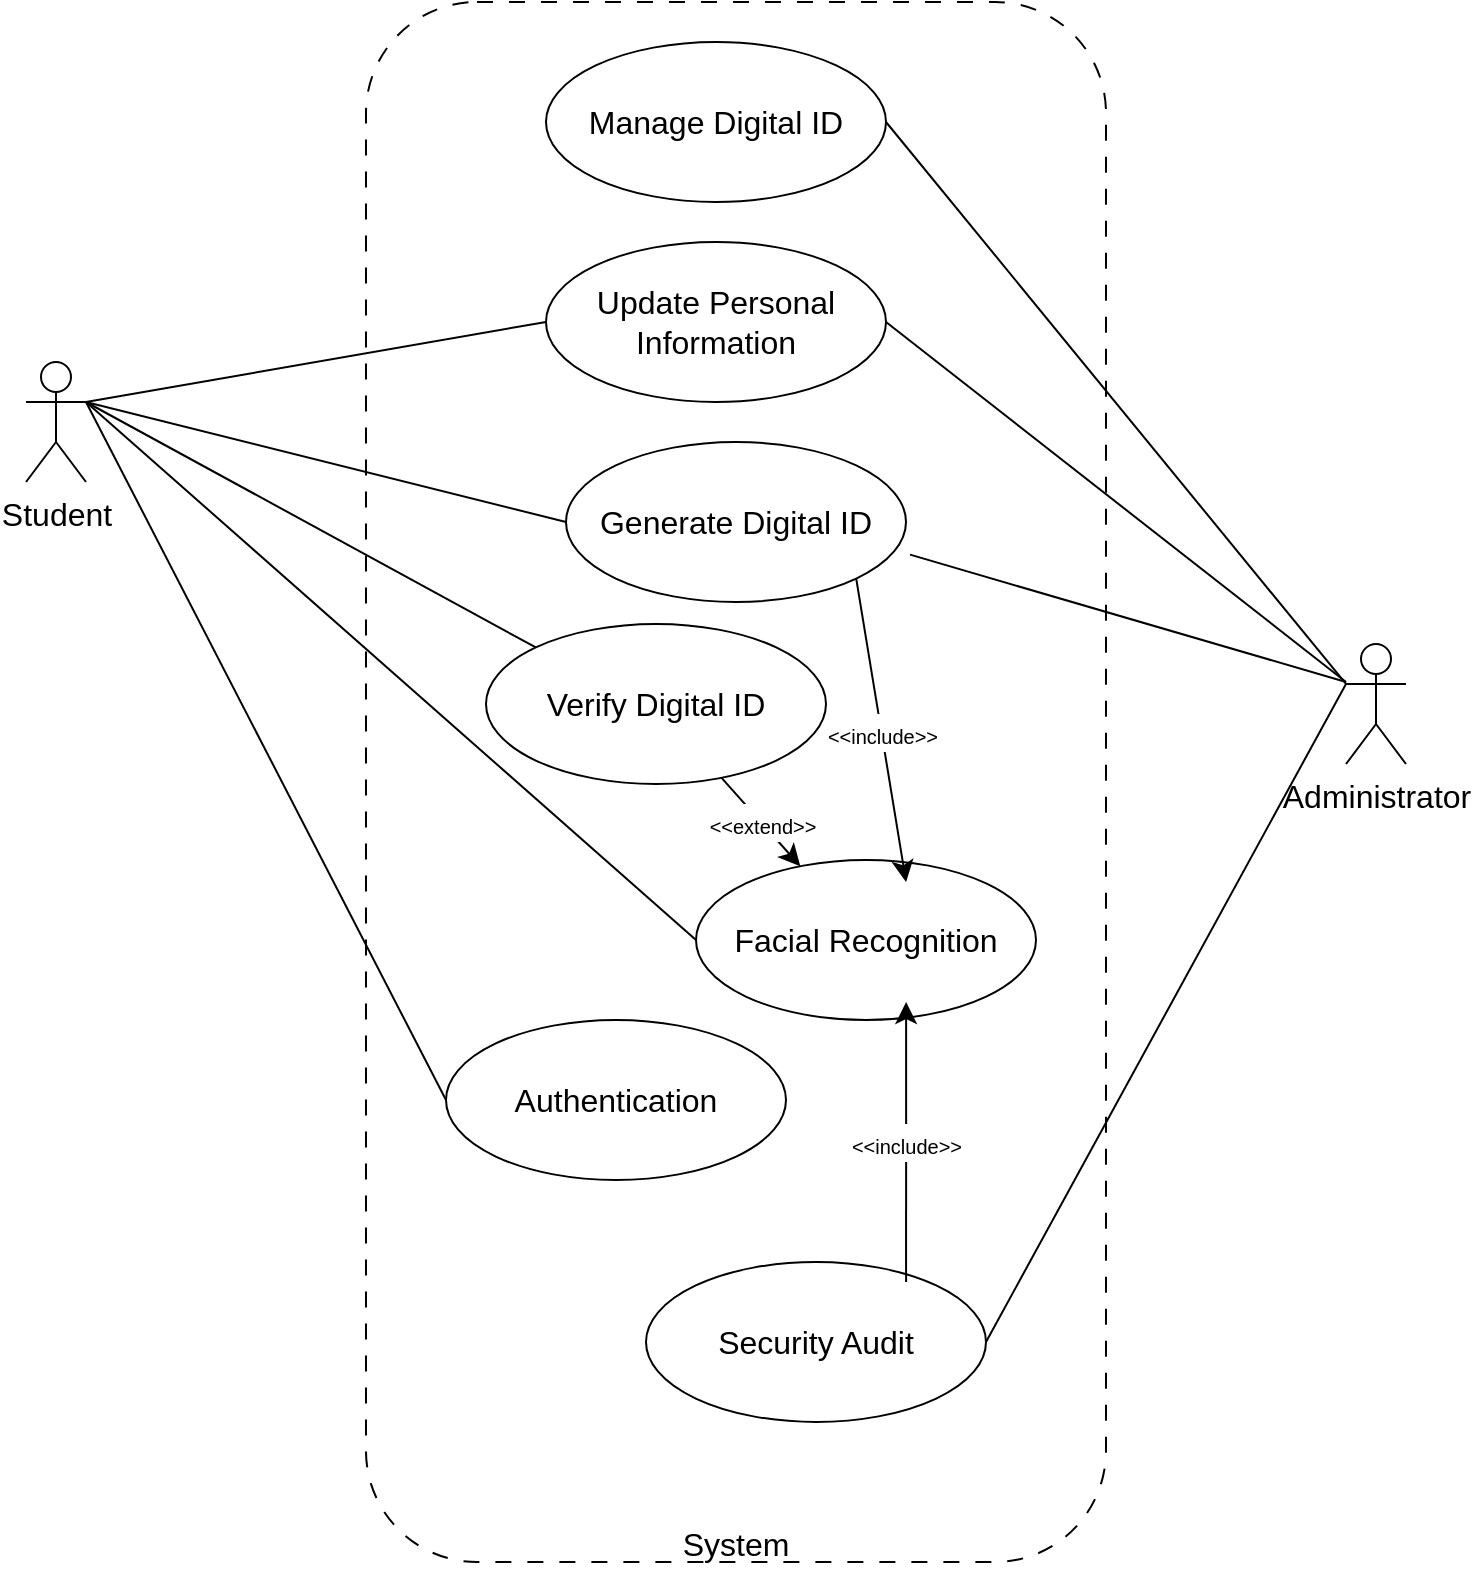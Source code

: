 <mxfile version="22.0.8" type="github">
  <diagram name="Page-1" id="13e1069c-82ec-6db2-03f1-153e76fe0fe0">
    <mxGraphModel dx="1543" dy="915" grid="1" gridSize="10" guides="1" tooltips="1" connect="1" arrows="1" fold="1" page="1" pageScale="1" pageWidth="1100" pageHeight="850" background="none" math="0" shadow="0">
      <root>
        <mxCell id="0" />
        <mxCell id="1" parent="0" />
        <mxCell id="UPOzVNnAeJFUdocjCnjo-26" value="" style="rounded=1;whiteSpace=wrap;html=1;fontSize=16;dashed=1;dashPattern=8 8;movable=0;resizable=0;rotatable=0;deletable=0;editable=0;locked=1;connectable=0;" vertex="1" parent="1">
          <mxGeometry x="300" y="20" width="370" height="780" as="geometry" />
        </mxCell>
        <mxCell id="UPOzVNnAeJFUdocjCnjo-3" value="Student" style="shape=umlActor;verticalLabelPosition=bottom;verticalAlign=top;html=1;outlineConnect=0;fontSize=16;" vertex="1" parent="1">
          <mxGeometry x="130" y="200" width="30" height="60" as="geometry" />
        </mxCell>
        <mxCell id="UPOzVNnAeJFUdocjCnjo-4" value="Generate Digital ID" style="ellipse;whiteSpace=wrap;html=1;fontSize=16;" vertex="1" parent="1">
          <mxGeometry x="400" y="240" width="170" height="80" as="geometry" />
        </mxCell>
        <mxCell id="UPOzVNnAeJFUdocjCnjo-5" value="Verify Digital ID" style="ellipse;whiteSpace=wrap;html=1;fontSize=16;" vertex="1" parent="1">
          <mxGeometry x="360" y="331" width="170" height="80" as="geometry" />
        </mxCell>
        <mxCell id="UPOzVNnAeJFUdocjCnjo-6" value="Update Personal Information" style="ellipse;whiteSpace=wrap;html=1;fontSize=16;" vertex="1" parent="1">
          <mxGeometry x="390" y="140" width="170" height="80" as="geometry" />
        </mxCell>
        <mxCell id="UPOzVNnAeJFUdocjCnjo-7" value="Manage Digital ID" style="ellipse;whiteSpace=wrap;html=1;fontSize=16;" vertex="1" parent="1">
          <mxGeometry x="390" y="40" width="170" height="80" as="geometry" />
        </mxCell>
        <mxCell id="UPOzVNnAeJFUdocjCnjo-8" value="Facial Recognition" style="ellipse;whiteSpace=wrap;html=1;fontSize=16;" vertex="1" parent="1">
          <mxGeometry x="465" y="449" width="170" height="80" as="geometry" />
        </mxCell>
        <mxCell id="UPOzVNnAeJFUdocjCnjo-9" value="Security Audit" style="ellipse;whiteSpace=wrap;html=1;fontSize=16;" vertex="1" parent="1">
          <mxGeometry x="440" y="650" width="170" height="80" as="geometry" />
        </mxCell>
        <mxCell id="UPOzVNnAeJFUdocjCnjo-10" value="Authentication" style="ellipse;whiteSpace=wrap;html=1;fontSize=16;" vertex="1" parent="1">
          <mxGeometry x="340" y="529" width="170" height="80" as="geometry" />
        </mxCell>
        <mxCell id="UPOzVNnAeJFUdocjCnjo-11" value="Administrator" style="shape=umlActor;verticalLabelPosition=bottom;verticalAlign=top;html=1;outlineConnect=0;fontSize=16;" vertex="1" parent="1">
          <mxGeometry x="790" y="341" width="30" height="60" as="geometry" />
        </mxCell>
        <mxCell id="UPOzVNnAeJFUdocjCnjo-13" value="" style="endArrow=none;html=1;rounded=0;fontSize=12;startSize=8;endSize=8;curved=1;entryX=0;entryY=0.5;entryDx=0;entryDy=0;" edge="1" parent="1" target="UPOzVNnAeJFUdocjCnjo-4">
          <mxGeometry width="50" height="50" relative="1" as="geometry">
            <mxPoint x="160" y="220" as="sourcePoint" />
            <mxPoint x="360" y="310" as="targetPoint" />
          </mxGeometry>
        </mxCell>
        <mxCell id="UPOzVNnAeJFUdocjCnjo-14" value="" style="endArrow=none;html=1;rounded=0;fontSize=12;startSize=8;endSize=8;curved=1;exitX=1.012;exitY=0.704;exitDx=0;exitDy=0;exitPerimeter=0;" edge="1" parent="1" source="UPOzVNnAeJFUdocjCnjo-4">
          <mxGeometry width="50" height="50" relative="1" as="geometry">
            <mxPoint x="380" y="490" as="sourcePoint" />
            <mxPoint x="790" y="360" as="targetPoint" />
          </mxGeometry>
        </mxCell>
        <mxCell id="UPOzVNnAeJFUdocjCnjo-17" value="" style="endArrow=none;html=1;rounded=0;fontSize=12;startSize=8;endSize=8;curved=1;entryX=0;entryY=0;entryDx=0;entryDy=0;" edge="1" parent="1" target="UPOzVNnAeJFUdocjCnjo-5">
          <mxGeometry width="50" height="50" relative="1" as="geometry">
            <mxPoint x="160" y="220" as="sourcePoint" />
            <mxPoint x="370" y="340" as="targetPoint" />
          </mxGeometry>
        </mxCell>
        <mxCell id="UPOzVNnAeJFUdocjCnjo-18" value="" style="endArrow=none;html=1;rounded=0;fontSize=12;startSize=8;endSize=8;curved=1;entryX=0;entryY=0.5;entryDx=0;entryDy=0;exitX=1;exitY=0.333;exitDx=0;exitDy=0;exitPerimeter=0;" edge="1" parent="1" source="UPOzVNnAeJFUdocjCnjo-3" target="UPOzVNnAeJFUdocjCnjo-6">
          <mxGeometry width="50" height="50" relative="1" as="geometry">
            <mxPoint x="160" y="220" as="sourcePoint" />
            <mxPoint x="410" y="188" as="targetPoint" />
          </mxGeometry>
        </mxCell>
        <mxCell id="UPOzVNnAeJFUdocjCnjo-19" value="" style="endArrow=none;html=1;rounded=0;fontSize=12;startSize=8;endSize=8;curved=1;entryX=0;entryY=0.5;entryDx=0;entryDy=0;exitX=1;exitY=0.333;exitDx=0;exitDy=0;exitPerimeter=0;" edge="1" parent="1" source="UPOzVNnAeJFUdocjCnjo-3" target="UPOzVNnAeJFUdocjCnjo-8">
          <mxGeometry width="50" height="50" relative="1" as="geometry">
            <mxPoint x="190" y="240" as="sourcePoint" />
            <mxPoint x="420" y="198" as="targetPoint" />
          </mxGeometry>
        </mxCell>
        <mxCell id="UPOzVNnAeJFUdocjCnjo-20" value="" style="endArrow=none;html=1;rounded=0;fontSize=12;startSize=8;endSize=8;curved=1;exitX=1;exitY=0.333;exitDx=0;exitDy=0;exitPerimeter=0;entryX=0;entryY=0.5;entryDx=0;entryDy=0;" edge="1" parent="1" source="UPOzVNnAeJFUdocjCnjo-3" target="UPOzVNnAeJFUdocjCnjo-10">
          <mxGeometry width="50" height="50" relative="1" as="geometry">
            <mxPoint x="340" y="490" as="sourcePoint" />
            <mxPoint x="390" y="440" as="targetPoint" />
          </mxGeometry>
        </mxCell>
        <mxCell id="UPOzVNnAeJFUdocjCnjo-23" value="" style="endArrow=none;html=1;rounded=0;fontSize=12;startSize=8;endSize=8;curved=1;exitX=1;exitY=0.5;exitDx=0;exitDy=0;" edge="1" parent="1" source="UPOzVNnAeJFUdocjCnjo-6">
          <mxGeometry width="50" height="50" relative="1" as="geometry">
            <mxPoint x="590" y="370" as="sourcePoint" />
            <mxPoint x="790" y="360" as="targetPoint" />
          </mxGeometry>
        </mxCell>
        <mxCell id="UPOzVNnAeJFUdocjCnjo-24" value="" style="endArrow=none;html=1;rounded=0;fontSize=12;startSize=8;endSize=8;curved=1;exitX=1;exitY=0.5;exitDx=0;exitDy=0;entryX=0;entryY=0.333;entryDx=0;entryDy=0;entryPerimeter=0;" edge="1" parent="1" source="UPOzVNnAeJFUdocjCnjo-7" target="UPOzVNnAeJFUdocjCnjo-11">
          <mxGeometry width="50" height="50" relative="1" as="geometry">
            <mxPoint x="590" y="370" as="sourcePoint" />
            <mxPoint x="640" y="320" as="targetPoint" />
          </mxGeometry>
        </mxCell>
        <mxCell id="UPOzVNnAeJFUdocjCnjo-25" value="" style="endArrow=none;html=1;rounded=0;fontSize=12;startSize=8;endSize=8;curved=1;exitX=1;exitY=0.5;exitDx=0;exitDy=0;entryX=0;entryY=0.333;entryDx=0;entryDy=0;entryPerimeter=0;" edge="1" parent="1" source="UPOzVNnAeJFUdocjCnjo-9" target="UPOzVNnAeJFUdocjCnjo-11">
          <mxGeometry width="50" height="50" relative="1" as="geometry">
            <mxPoint x="590" y="510" as="sourcePoint" />
            <mxPoint x="640" y="460" as="targetPoint" />
          </mxGeometry>
        </mxCell>
        <mxCell id="UPOzVNnAeJFUdocjCnjo-27" value="" style="endArrow=classic;html=1;rounded=0;fontSize=12;startSize=8;endSize=8;curved=1;exitX=1;exitY=1;exitDx=0;exitDy=0;entryX=0.618;entryY=0.138;entryDx=0;entryDy=0;entryPerimeter=0;" edge="1" parent="1" source="UPOzVNnAeJFUdocjCnjo-4" target="UPOzVNnAeJFUdocjCnjo-8">
          <mxGeometry relative="1" as="geometry">
            <mxPoint x="490" y="420" as="sourcePoint" />
            <mxPoint x="600" y="350" as="targetPoint" />
          </mxGeometry>
        </mxCell>
        <mxCell id="UPOzVNnAeJFUdocjCnjo-28" value="&lt;font style=&quot;font-size: 10px;&quot;&gt;&amp;lt;&amp;lt;include&amp;gt;&amp;gt;&lt;/font&gt;" style="edgeLabel;resizable=0;html=1;align=center;verticalAlign=middle;fontSize=16;" connectable="0" vertex="1" parent="UPOzVNnAeJFUdocjCnjo-27">
          <mxGeometry relative="1" as="geometry" />
        </mxCell>
        <mxCell id="UPOzVNnAeJFUdocjCnjo-29" value="" style="endArrow=classic;html=1;rounded=0;fontSize=12;startSize=8;endSize=8;curved=1;" edge="1" parent="1" source="UPOzVNnAeJFUdocjCnjo-5" target="UPOzVNnAeJFUdocjCnjo-8">
          <mxGeometry relative="1" as="geometry">
            <mxPoint x="410" y="430" as="sourcePoint" />
            <mxPoint x="510" y="430" as="targetPoint" />
          </mxGeometry>
        </mxCell>
        <mxCell id="UPOzVNnAeJFUdocjCnjo-30" value="&lt;font style=&quot;font-size: 10px;&quot;&gt;&amp;lt;&amp;lt;extend&amp;gt;&amp;gt;&lt;/font&gt;" style="edgeLabel;resizable=0;html=1;align=center;verticalAlign=middle;fontSize=16;" connectable="0" vertex="1" parent="UPOzVNnAeJFUdocjCnjo-29">
          <mxGeometry relative="1" as="geometry" />
        </mxCell>
        <mxCell id="UPOzVNnAeJFUdocjCnjo-31" value="" style="endArrow=classic;html=1;rounded=0;fontSize=12;startSize=8;endSize=8;curved=1;exitX=0.765;exitY=0.125;exitDx=0;exitDy=0;exitPerimeter=0;entryX=0.618;entryY=0.888;entryDx=0;entryDy=0;entryPerimeter=0;" edge="1" parent="1" source="UPOzVNnAeJFUdocjCnjo-9" target="UPOzVNnAeJFUdocjCnjo-8">
          <mxGeometry relative="1" as="geometry">
            <mxPoint x="410" y="510" as="sourcePoint" />
            <mxPoint x="510" y="510" as="targetPoint" />
          </mxGeometry>
        </mxCell>
        <mxCell id="UPOzVNnAeJFUdocjCnjo-32" value="&lt;font style=&quot;font-size: 10px;&quot;&gt;&amp;lt;&amp;lt;include&amp;gt;&amp;gt;&lt;/font&gt;" style="edgeLabel;resizable=0;html=1;align=center;verticalAlign=middle;fontSize=16;" connectable="0" vertex="1" parent="UPOzVNnAeJFUdocjCnjo-31">
          <mxGeometry relative="1" as="geometry" />
        </mxCell>
        <mxCell id="UPOzVNnAeJFUdocjCnjo-33" value="System" style="text;strokeColor=none;fillColor=none;html=1;align=center;verticalAlign=middle;whiteSpace=wrap;rounded=0;fontSize=16;" vertex="1" parent="1">
          <mxGeometry x="455" y="776" width="60" height="30" as="geometry" />
        </mxCell>
      </root>
    </mxGraphModel>
  </diagram>
</mxfile>
